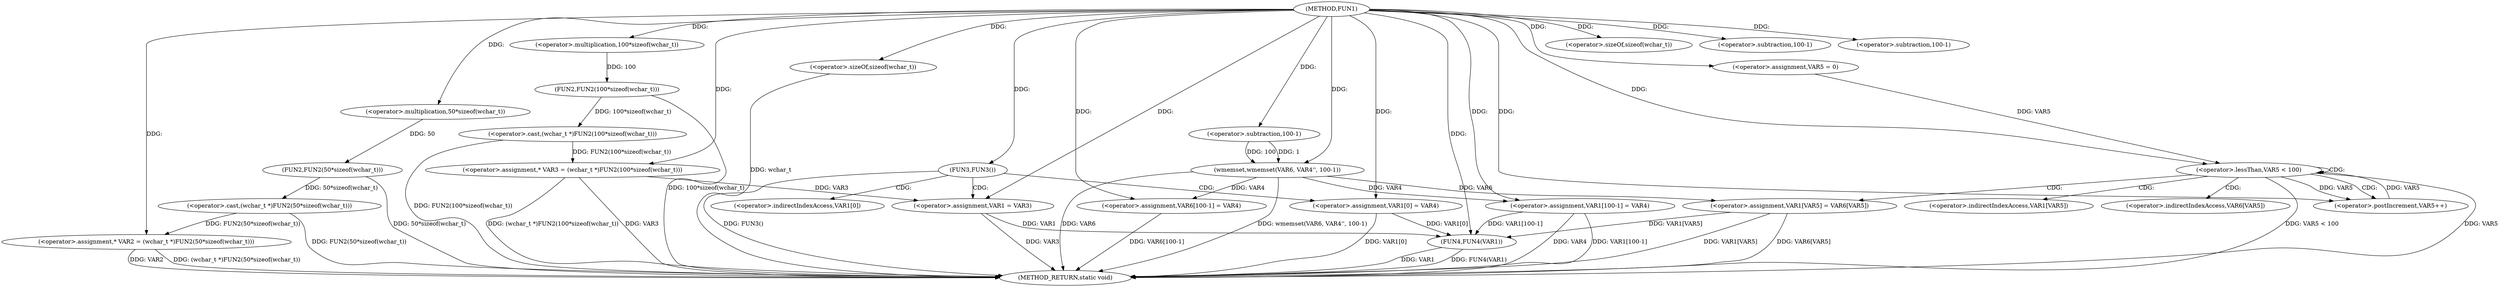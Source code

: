 digraph FUN1 {  
"1000100" [label = "(METHOD,FUN1)" ]
"1000176" [label = "(METHOD_RETURN,static void)" ]
"1000104" [label = "(<operator>.assignment,* VAR2 = (wchar_t *)FUN2(50*sizeof(wchar_t)))" ]
"1000106" [label = "(<operator>.cast,(wchar_t *)FUN2(50*sizeof(wchar_t)))" ]
"1000108" [label = "(FUN2,FUN2(50*sizeof(wchar_t)))" ]
"1000109" [label = "(<operator>.multiplication,50*sizeof(wchar_t))" ]
"1000111" [label = "(<operator>.sizeOf,sizeof(wchar_t))" ]
"1000114" [label = "(<operator>.assignment,* VAR3 = (wchar_t *)FUN2(100*sizeof(wchar_t)))" ]
"1000116" [label = "(<operator>.cast,(wchar_t *)FUN2(100*sizeof(wchar_t)))" ]
"1000118" [label = "(FUN2,FUN2(100*sizeof(wchar_t)))" ]
"1000119" [label = "(<operator>.multiplication,100*sizeof(wchar_t))" ]
"1000121" [label = "(<operator>.sizeOf,sizeof(wchar_t))" ]
"1000124" [label = "(FUN3,FUN3())" ]
"1000126" [label = "(<operator>.assignment,VAR1 = VAR3)" ]
"1000129" [label = "(<operator>.assignment,VAR1[0] = VAR4)" ]
"1000137" [label = "(wmemset,wmemset(VAR6, VAR4'', 100-1))" ]
"1000140" [label = "(<operator>.subtraction,100-1)" ]
"1000143" [label = "(<operator>.assignment,VAR6[100-1] = VAR4)" ]
"1000146" [label = "(<operator>.subtraction,100-1)" ]
"1000151" [label = "(<operator>.assignment,VAR5 = 0)" ]
"1000154" [label = "(<operator>.lessThan,VAR5 < 100)" ]
"1000157" [label = "(<operator>.postIncrement,VAR5++)" ]
"1000160" [label = "(<operator>.assignment,VAR1[VAR5] = VAR6[VAR5])" ]
"1000167" [label = "(<operator>.assignment,VAR1[100-1] = VAR4)" ]
"1000170" [label = "(<operator>.subtraction,100-1)" ]
"1000174" [label = "(FUN4,FUN4(VAR1))" ]
"1000130" [label = "(<operator>.indirectIndexAccess,VAR1[0])" ]
"1000161" [label = "(<operator>.indirectIndexAccess,VAR1[VAR5])" ]
"1000164" [label = "(<operator>.indirectIndexAccess,VAR6[VAR5])" ]
  "1000106" -> "1000176"  [ label = "DDG: FUN2(50*sizeof(wchar_t))"] 
  "1000104" -> "1000176"  [ label = "DDG: VAR2"] 
  "1000116" -> "1000176"  [ label = "DDG: FUN2(100*sizeof(wchar_t))"] 
  "1000154" -> "1000176"  [ label = "DDG: VAR5 < 100"] 
  "1000167" -> "1000176"  [ label = "DDG: VAR4"] 
  "1000118" -> "1000176"  [ label = "DDG: 100*sizeof(wchar_t)"] 
  "1000124" -> "1000176"  [ label = "DDG: FUN3()"] 
  "1000167" -> "1000176"  [ label = "DDG: VAR1[100-1]"] 
  "1000129" -> "1000176"  [ label = "DDG: VAR1[0]"] 
  "1000160" -> "1000176"  [ label = "DDG: VAR6[VAR5]"] 
  "1000154" -> "1000176"  [ label = "DDG: VAR5"] 
  "1000143" -> "1000176"  [ label = "DDG: VAR6[100-1]"] 
  "1000114" -> "1000176"  [ label = "DDG: VAR3"] 
  "1000121" -> "1000176"  [ label = "DDG: wchar_t"] 
  "1000126" -> "1000176"  [ label = "DDG: VAR3"] 
  "1000137" -> "1000176"  [ label = "DDG: VAR6"] 
  "1000160" -> "1000176"  [ label = "DDG: VAR1[VAR5]"] 
  "1000114" -> "1000176"  [ label = "DDG: (wchar_t *)FUN2(100*sizeof(wchar_t))"] 
  "1000174" -> "1000176"  [ label = "DDG: FUN4(VAR1)"] 
  "1000137" -> "1000176"  [ label = "DDG: wmemset(VAR6, VAR4'', 100-1)"] 
  "1000104" -> "1000176"  [ label = "DDG: (wchar_t *)FUN2(50*sizeof(wchar_t))"] 
  "1000174" -> "1000176"  [ label = "DDG: VAR1"] 
  "1000108" -> "1000176"  [ label = "DDG: 50*sizeof(wchar_t)"] 
  "1000106" -> "1000104"  [ label = "DDG: FUN2(50*sizeof(wchar_t))"] 
  "1000100" -> "1000104"  [ label = "DDG: "] 
  "1000108" -> "1000106"  [ label = "DDG: 50*sizeof(wchar_t)"] 
  "1000109" -> "1000108"  [ label = "DDG: 50"] 
  "1000100" -> "1000109"  [ label = "DDG: "] 
  "1000100" -> "1000111"  [ label = "DDG: "] 
  "1000116" -> "1000114"  [ label = "DDG: FUN2(100*sizeof(wchar_t))"] 
  "1000100" -> "1000114"  [ label = "DDG: "] 
  "1000118" -> "1000116"  [ label = "DDG: 100*sizeof(wchar_t)"] 
  "1000119" -> "1000118"  [ label = "DDG: 100"] 
  "1000100" -> "1000119"  [ label = "DDG: "] 
  "1000100" -> "1000121"  [ label = "DDG: "] 
  "1000100" -> "1000124"  [ label = "DDG: "] 
  "1000114" -> "1000126"  [ label = "DDG: VAR3"] 
  "1000100" -> "1000126"  [ label = "DDG: "] 
  "1000100" -> "1000129"  [ label = "DDG: "] 
  "1000100" -> "1000137"  [ label = "DDG: "] 
  "1000140" -> "1000137"  [ label = "DDG: 100"] 
  "1000140" -> "1000137"  [ label = "DDG: 1"] 
  "1000100" -> "1000140"  [ label = "DDG: "] 
  "1000137" -> "1000143"  [ label = "DDG: VAR4"] 
  "1000100" -> "1000143"  [ label = "DDG: "] 
  "1000100" -> "1000146"  [ label = "DDG: "] 
  "1000100" -> "1000151"  [ label = "DDG: "] 
  "1000151" -> "1000154"  [ label = "DDG: VAR5"] 
  "1000157" -> "1000154"  [ label = "DDG: VAR5"] 
  "1000100" -> "1000154"  [ label = "DDG: "] 
  "1000154" -> "1000157"  [ label = "DDG: VAR5"] 
  "1000100" -> "1000157"  [ label = "DDG: "] 
  "1000137" -> "1000160"  [ label = "DDG: VAR6"] 
  "1000100" -> "1000167"  [ label = "DDG: "] 
  "1000137" -> "1000167"  [ label = "DDG: VAR4"] 
  "1000100" -> "1000170"  [ label = "DDG: "] 
  "1000126" -> "1000174"  [ label = "DDG: VAR1"] 
  "1000160" -> "1000174"  [ label = "DDG: VAR1[VAR5]"] 
  "1000167" -> "1000174"  [ label = "DDG: VAR1[100-1]"] 
  "1000129" -> "1000174"  [ label = "DDG: VAR1[0]"] 
  "1000100" -> "1000174"  [ label = "DDG: "] 
  "1000124" -> "1000129"  [ label = "CDG: "] 
  "1000124" -> "1000130"  [ label = "CDG: "] 
  "1000124" -> "1000126"  [ label = "CDG: "] 
  "1000154" -> "1000154"  [ label = "CDG: "] 
  "1000154" -> "1000161"  [ label = "CDG: "] 
  "1000154" -> "1000160"  [ label = "CDG: "] 
  "1000154" -> "1000164"  [ label = "CDG: "] 
  "1000154" -> "1000157"  [ label = "CDG: "] 
}
